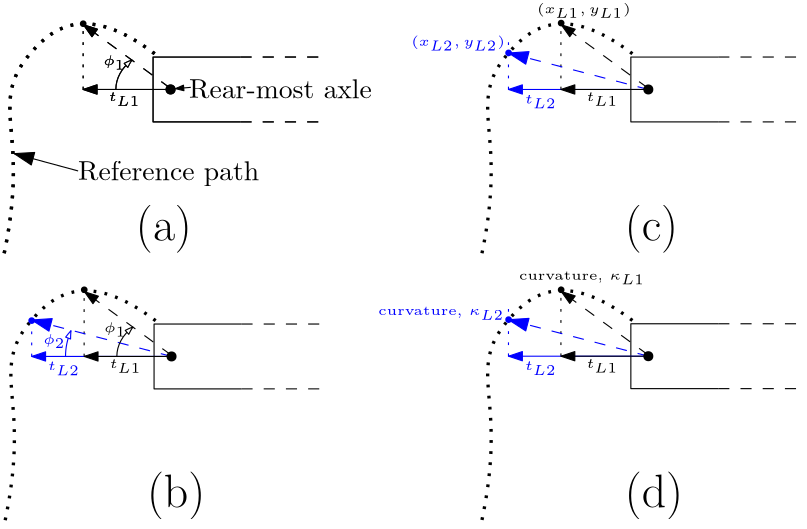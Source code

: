 <?xml version="1.0"?>
<!DOCTYPE ipe SYSTEM "ipe.dtd">
<ipe version="70206" creator="Ipe 7.2.6">
<info created="D:20171127141227" modified="D:20171127183611"/>
<ipestyle name="basic">
<symbol name="arrow/arc(spx)">
<path stroke="sym-stroke" fill="sym-stroke" pen="sym-pen">
0 0 m
-1 0.333 l
-1 -0.333 l
h
</path>
</symbol>
<symbol name="arrow/farc(spx)">
<path stroke="sym-stroke" fill="white" pen="sym-pen">
0 0 m
-1 0.333 l
-1 -0.333 l
h
</path>
</symbol>
<symbol name="arrow/ptarc(spx)">
<path stroke="sym-stroke" fill="sym-stroke" pen="sym-pen">
0 0 m
-1 0.333 l
-0.8 0 l
-1 -0.333 l
h
</path>
</symbol>
<symbol name="arrow/fptarc(spx)">
<path stroke="sym-stroke" fill="white" pen="sym-pen">
0 0 m
-1 0.333 l
-0.8 0 l
-1 -0.333 l
h
</path>
</symbol>
<symbol name="mark/circle(sx)" transformations="translations">
<path fill="sym-stroke">
0.6 0 0 0.6 0 0 e
0.4 0 0 0.4 0 0 e
</path>
</symbol>
<symbol name="mark/disk(sx)" transformations="translations">
<path fill="sym-stroke">
0.6 0 0 0.6 0 0 e
</path>
</symbol>
<symbol name="mark/fdisk(sfx)" transformations="translations">
<group>
<path fill="sym-fill">
0.5 0 0 0.5 0 0 e
</path>
<path fill="sym-stroke" fillrule="eofill">
0.6 0 0 0.6 0 0 e
0.4 0 0 0.4 0 0 e
</path>
</group>
</symbol>
<symbol name="mark/box(sx)" transformations="translations">
<path fill="sym-stroke" fillrule="eofill">
-0.6 -0.6 m
0.6 -0.6 l
0.6 0.6 l
-0.6 0.6 l
h
-0.4 -0.4 m
0.4 -0.4 l
0.4 0.4 l
-0.4 0.4 l
h
</path>
</symbol>
<symbol name="mark/square(sx)" transformations="translations">
<path fill="sym-stroke">
-0.6 -0.6 m
0.6 -0.6 l
0.6 0.6 l
-0.6 0.6 l
h
</path>
</symbol>
<symbol name="mark/fsquare(sfx)" transformations="translations">
<group>
<path fill="sym-fill">
-0.5 -0.5 m
0.5 -0.5 l
0.5 0.5 l
-0.5 0.5 l
h
</path>
<path fill="sym-stroke" fillrule="eofill">
-0.6 -0.6 m
0.6 -0.6 l
0.6 0.6 l
-0.6 0.6 l
h
-0.4 -0.4 m
0.4 -0.4 l
0.4 0.4 l
-0.4 0.4 l
h
</path>
</group>
</symbol>
<symbol name="mark/cross(sx)" transformations="translations">
<group>
<path fill="sym-stroke">
-0.43 -0.57 m
0.57 0.43 l
0.43 0.57 l
-0.57 -0.43 l
h
</path>
<path fill="sym-stroke">
-0.43 0.57 m
0.57 -0.43 l
0.43 -0.57 l
-0.57 0.43 l
h
</path>
</group>
</symbol>
<symbol name="arrow/fnormal(spx)">
<path stroke="sym-stroke" fill="white" pen="sym-pen">
0 0 m
-1 0.333 l
-1 -0.333 l
h
</path>
</symbol>
<symbol name="arrow/pointed(spx)">
<path stroke="sym-stroke" fill="sym-stroke" pen="sym-pen">
0 0 m
-1 0.333 l
-0.8 0 l
-1 -0.333 l
h
</path>
</symbol>
<symbol name="arrow/fpointed(spx)">
<path stroke="sym-stroke" fill="white" pen="sym-pen">
0 0 m
-1 0.333 l
-0.8 0 l
-1 -0.333 l
h
</path>
</symbol>
<symbol name="arrow/linear(spx)">
<path stroke="sym-stroke" pen="sym-pen">
-1 0.333 m
0 0 l
-1 -0.333 l
</path>
</symbol>
<symbol name="arrow/fdouble(spx)">
<path stroke="sym-stroke" fill="white" pen="sym-pen">
0 0 m
-1 0.333 l
-1 -0.333 l
h
-1 0 m
-2 0.333 l
-2 -0.333 l
h
</path>
</symbol>
<symbol name="arrow/double(spx)">
<path stroke="sym-stroke" fill="sym-stroke" pen="sym-pen">
0 0 m
-1 0.333 l
-1 -0.333 l
h
-1 0 m
-2 0.333 l
-2 -0.333 l
h
</path>
</symbol>
<pen name="heavier" value="0.8"/>
<pen name="fat" value="1.2"/>
<pen name="ultrafat" value="2"/>
<symbolsize name="large" value="5"/>
<symbolsize name="small" value="2"/>
<symbolsize name="tiny" value="1.1"/>
<arrowsize name="large" value="10"/>
<arrowsize name="small" value="5"/>
<arrowsize name="tiny" value="3"/>
<color name="red" value="1 0 0"/>
<color name="green" value="0 1 0"/>
<color name="blue" value="0 0 1"/>
<color name="yellow" value="1 1 0"/>
<color name="orange" value="1 0.647 0"/>
<color name="gold" value="1 0.843 0"/>
<color name="purple" value="0.627 0.125 0.941"/>
<color name="gray" value="0.745"/>
<color name="brown" value="0.647 0.165 0.165"/>
<color name="navy" value="0 0 0.502"/>
<color name="pink" value="1 0.753 0.796"/>
<color name="seagreen" value="0.18 0.545 0.341"/>
<color name="turquoise" value="0.251 0.878 0.816"/>
<color name="violet" value="0.933 0.51 0.933"/>
<color name="darkblue" value="0 0 0.545"/>
<color name="darkcyan" value="0 0.545 0.545"/>
<color name="darkgray" value="0.663"/>
<color name="darkgreen" value="0 0.392 0"/>
<color name="darkmagenta" value="0.545 0 0.545"/>
<color name="darkorange" value="1 0.549 0"/>
<color name="darkred" value="0.545 0 0"/>
<color name="lightblue" value="0.678 0.847 0.902"/>
<color name="lightcyan" value="0.878 1 1"/>
<color name="lightgray" value="0.827"/>
<color name="lightgreen" value="0.565 0.933 0.565"/>
<color name="lightyellow" value="1 1 0.878"/>
<dashstyle name="dashed" value="[4] 0"/>
<dashstyle name="dotted" value="[1 3] 0"/>
<dashstyle name="dash dotted" value="[4 2 1 2] 0"/>
<dashstyle name="dash dot dotted" value="[4 2 1 2 1 2] 0"/>
<textsize name="large" value="\large"/>
<textsize name="Large" value="\Large"/>
<textsize name="LARGE" value="\LARGE"/>
<textsize name="huge" value="\huge"/>
<textsize name="Huge" value="\Huge"/>
<textsize name="small" value="\small"/>
<textsize name="footnote" value="\footnotesize"/>
<textsize name="tiny" value="\tiny"/>
<textstyle name="center" begin="\begin{center}" end="\end{center}"/>
<textstyle name="itemize" begin="\begin{itemize}" end="\end{itemize}"/>
<textstyle name="item" begin="\begin{itemize}\item{}" end="\end{itemize}"/>
<gridsize name="4 pts" value="4"/>
<gridsize name="8 pts (~3 mm)" value="8"/>
<gridsize name="16 pts (~6 mm)" value="16"/>
<gridsize name="32 pts (~12 mm)" value="32"/>
<gridsize name="10 pts (~3.5 mm)" value="10"/>
<gridsize name="20 pts (~7 mm)" value="20"/>
<gridsize name="14 pts (~5 mm)" value="14"/>
<gridsize name="28 pts (~10 mm)" value="28"/>
<gridsize name="56 pts (~20 mm)" value="56"/>
<anglesize name="90 deg" value="90"/>
<anglesize name="60 deg" value="60"/>
<anglesize name="45 deg" value="45"/>
<anglesize name="30 deg" value="30"/>
<anglesize name="22.5 deg" value="22.5"/>
<opacity name="10%" value="0.1"/>
<opacity name="30%" value="0.3"/>
<opacity name="50%" value="0.5"/>
<opacity name="75%" value="0.75"/>
<tiling name="falling" angle="-60" step="4" width="1"/>
<tiling name="rising" angle="30" step="4" width="1"/>
</ipestyle>
<page>
<layer name="alpha"/>
<view layers="alpha" active="alpha"/>
<path layer="alpha" matrix="1.5157 0 0 2.30724 -70.4268 -786.411" stroke="black" dash="dotted" pen="fat">
128 672 m
112 680
96 672
92 664
96 652
92 640 c
</path>
<path matrix="1.57344 0 0 1.9455 -59.495 -521.178" stroke="black">
136 660 m
116 660 l
116 648 l
136 648 l
</path>
<path matrix="2.62239 0 0 1.45913 -202.153 -200.17" stroke="black" dash="dashed">
136 660 m
148 660 l
</path>
<path matrix="2.62239 0 0 1.45913 -202.153 -206.007" stroke="black" dash="dashed">
136 648 m
148 648 l
</path>
<path matrix="-1.72944 0 0 1.53726 277.71 -251.112" stroke="black" dash="dotted">
104 652 m
104 668 l
</path>
<path matrix="1.57344 0 0 1.45913 -65.7887 -200.17" stroke="black" dash="dashed" arrow="normal/small">
123.94 652.316 m
104.077 667.965 l
</path>
<path matrix="1.64113 0 0 1.24389 -74.1828 -59.8065" stroke="black" arrow="farc/tiny">
112 652 m
12 0 0 -12 124 652 115.515 660.485 a
</path>
<text matrix="1.57344 0 0 1.45913 -71.9636 -184.881" transformations="translations" pos="112.497 647.469" stroke="black" type="label" width="10.433" height="3.464" depth="1.49" valign="baseline" size="tiny">$\phi_1$

</text>
<text matrix="1.57344 0 0 1.45913 -71.3006 -198.254" transformations="translations" pos="113.357 647.799" stroke="black" type="label" width="11.456" height="3.062" depth="1.69" valign="baseline" size="tiny" style="math">t_{L1}</text>
<use matrix="1.57344 0 0 1.45913 -65.7894 -200.171" name="mark/disk(sx)" pos="124 652" size="normal" stroke="black"/>
<path matrix="1.57344 0 0 1.45913 -65.7894 -200.171" stroke="black" arrow="normal/small">
124 652 m
104 652 l
</path>
<path matrix="1.5157 0 0 2.30724 -70.4268 -786.411" stroke="black" dash="dotted" pen="fat">
128 672 m
112 680
96 672
92 664
96 652
92 640 c
</path>
<path matrix="1.57344 0 0 1.9455 -59.495 -521.178" stroke="black">
136 660 m
116 660 l
116 648 l
136 648 l
</path>
<path matrix="2.62239 0 0 1.45913 -202.153 -200.17" stroke="black" dash="dashed">
136 660 m
148 660 l
</path>
<path matrix="2.62239 0 0 1.45913 -202.153 -206.007" stroke="black" dash="dashed">
136 648 m
148 648 l
</path>
<path matrix="-1.72944 0 0 1.53726 277.71 -251.112" stroke="black" dash="dotted">
104 652 m
104 668 l
</path>
<path matrix="1.57344 0 0 1.45913 -65.7887 -200.17" stroke="black" dash="dashed" arrow="normal/small">
123.94 652.316 m
104.077 667.965 l
</path>
<path matrix="1.64113 0 0 1.24389 -74.1828 -59.8065" stroke="black" arrow="farc/tiny">
112 652 m
12 0 0 -12 124 652 115.515 660.485 a
</path>
<text matrix="1.57344 0 0 1.45913 -71.9636 -184.881" transformations="translations" pos="112.497 647.469" stroke="black" type="label" width="10.433" height="3.464" depth="1.49" valign="baseline" size="tiny">$\phi_1$

</text>
<text matrix="1.57344 0 0 1.45913 -71.3006 -198.254" transformations="translations" pos="113.357 647.799" stroke="black" type="label" width="11.456" height="3.062" depth="1.69" valign="baseline" size="tiny" style="math">t_{L1}</text>
<use matrix="1.57344 0 0 1.45913 -65.7894 -200.171" name="mark/disk(sx)" pos="124 652" size="normal" stroke="black"/>
<path matrix="1.57344 0 0 1.45913 -65.7894 -200.171" stroke="black" arrow="normal/small">
124 652 m
104 652 l
</path>
<path matrix="1.5157 0 0 2.30724 -70.0703 -882.523" stroke="black" dash="dotted" pen="fat">
128 672 m
112 680
96 672
92 664
96 652
92 640 c
</path>
<path matrix="1.57344 0 0 1.9455 -59.1385 -617.29" stroke="black">
136 660 m
116 660 l
116 648 l
136 648 l
</path>
<path matrix="2.62239 0 0 1.45913 -201.797 -296.282" stroke="black" dash="dashed">
136 660 m
148 660 l
</path>
<path matrix="2.62239 0 0 1.45913 -201.797 -302.118" stroke="black" dash="dashed">
136 648 m
148 648 l
</path>
<path matrix="-1.72944 0 0 1.53726 278.066 -347.224" stroke="black" dash="dotted">
104 652 m
104 668 l
</path>
<path matrix="1.57344 0 0 1.45913 -65.4323 -296.282" stroke="black" dash="dashed" arrow="normal/small">
123.94 652.316 m
104.077 667.965 l
</path>
<path matrix="2.5175 0 0 1.45913 -182.496 -296.282" stroke="blue" arrow="normal/small">
124 652 m
104 652 l
</path>
<path matrix="5.05748 0 0 0.851688 -446.654 99.7693" stroke="blue" dash="dotted">
104 652 m
104 668 l
</path>
<path matrix="1.57344 0 0 1.45913 -65.4323 -296.282" stroke="blue" dash="dashed" arrow="normal/normal">
124 652 m
92.0165 660.999 l
</path>
<path matrix="1.64113 0 0 1.24389 -73.8263 -155.918" stroke="black" arrow="farc/tiny">
112 652 m
12 0 0 -12 124 652 115.515 660.485 a
</path>
<path matrix="1.59048 0 0 1.22158 -67.5454 -141.401" stroke="blue" arrow="farc/tiny">
100 652 m
24 0 0 -24 124 652 101.232 659.589 a
</path>
<text matrix="1.57344 0 0 1.45913 -71.6071 -280.993" transformations="translations" pos="112.497 647.469" stroke="black" type="label" width="10.433" height="3.464" depth="1.49" valign="baseline" size="tiny">$\phi_1$

</text>
<text matrix="1.57344 0 0 1.45913 -93.5544 -285.183" transformations="translations" pos="112.497 647.469" stroke="blue" type="label" width="10.433" height="3.464" depth="1.49" valign="baseline" size="tiny">$\phi_2
$

</text>
<text matrix="1.57344 0 0 1.45913 -93.1188 -295.209" transformations="translations" pos="113.357 647.799" stroke="blue" type="label" width="11.456" height="3.062" depth="1.69" valign="baseline" size="tiny" style="math">t_{L2}</text>
<text matrix="1.57344 0 0 1.45913 -70.9441 -294.366" transformations="translations" pos="113.357 647.799" stroke="black" type="label" width="11.456" height="3.062" depth="1.69" valign="baseline" size="tiny" style="math">t_{L1}</text>
<use matrix="1.57344 0 0 1.45913 -65.433 -296.282" name="mark/disk(sx)" pos="124 652" size="normal" stroke="black"/>
<path matrix="1.57344 0 0 1.45913 -65.433 -296.282" stroke="black" arrow="normal/small">
124 652 m
104 652 l
</path>
<path matrix="1.5157 0 0 2.30724 101.573 -786.411" stroke="black" dash="dotted" pen="fat">
128 672 m
112 680
96 672
92 664
96 652
92 640 c
</path>
<path matrix="1.57344 0 0 1.9455 112.505 -521.178" stroke="black">
136 660 m
116 660 l
116 648 l
136 648 l
</path>
<path matrix="2.62239 0 0 1.45913 -30.1531 -200.17" stroke="black" dash="dashed">
136 660 m
148 660 l
</path>
<path matrix="2.62239 0 0 1.45913 -30.1531 -206.007" stroke="black" dash="dashed">
136 648 m
148 648 l
</path>
<path matrix="-0.799116 0 0 1.77445 352.957 -405.759" stroke="black" dash="dotted">
104 652 m
104 668 l
</path>
<path matrix="1.57344 0 0 1.45913 106.211 -200.17" stroke="black" dash="dashed" arrow="normal/small">
123.94 652.316 m
104.077 667.965 l
</path>
<path matrix="2.5175 0 0 1.45913 -10.8523 -200.17" stroke="blue" arrow="normal/small">
124 652 m
104 652 l
</path>
<path matrix="-0.328802 0 0 1.09259 285.163 38.8146" stroke="blue" dash="dotted">
104 652 m
104 668 l
</path>
<path matrix="1.57344 0 0 1.45913 106.211 -200.17" stroke="blue" dash="dashed" arrow="normal/normal">
124 652 m
92.0165 660.999 l
</path>
<text matrix="1.57344 0 0 1.45913 78.5247 -199.098" transformations="translations" pos="113.357 647.799" stroke="blue" type="label" width="11.456" height="3.062" depth="1.69" valign="baseline" size="tiny" style="math">t_{L2}</text>
<text matrix="1.57344 0 0 1.45913 100.699 -198.254" transformations="translations" pos="113.357 647.799" stroke="black" type="label" width="11.456" height="3.062" depth="1.69" valign="baseline" size="tiny" style="math">t_{L1}</text>
<use matrix="1.57344 0 0 1.45913 106.211 -200.171" name="mark/disk(sx)" pos="124 652" size="normal" stroke="black"/>
<path matrix="1.57344 0 0 1.45913 106.211 -200.171" stroke="black" arrow="normal/small">
124 652 m
104 652 l
</path>
<text matrix="1 0 0 1 -12 0" transformations="translations" pos="148 748" stroke="black" type="label" width="65.809" height="6.918" depth="0" valign="baseline">Rear-most axle</text>
<path matrix="1.38565 0.113636 -3.46533 68.9069 2554.08 -51081.5" stroke="black" arrow="normal/tiny">
136 752 m
132 752 l
</path>
<text matrix="1 0 0 1 -10.608 -9.23132" transformations="translations" pos="106.647 727.707" stroke="black" type="label" width="65.2" height="6.926" depth="1.93" valign="baseline">Reference path</text>
<path matrix="0.95876 0 0 1.55809 3.99822 -406.206" stroke="black" arrow="normal/normal">
96 724 m
72 728 l
</path>
<use matrix="1 0 0 1 1.93339 -0.915815" name="mark/disk(sx)" pos="268 776" size="small" stroke="black"/>
<use matrix="1 0 0 1 -16.9861 -11.6512" name="mark/disk(sx)" pos="268 776" size="small" stroke="blue"/>
<text matrix="1 0 0 1 -19.4498 -3.24163" transformations="translations" pos="280.654 781.899" stroke="black" type="label" width="33.781" height="3.734" depth="1.69" valign="baseline" size="tiny" style="math">(x_{L1},y_{L1})</text>
<text matrix="0.977159 0.212509 -0.212509 0.977159 107.894 -56.7498" transformations="translations" pos="280.654 781.899" stroke="blue" type="label" width="33.781" height="3.734" depth="1.69" valign="baseline" size="tiny" style="math">(x_{L2},y_{L2})</text>
<path matrix="1.5157 0 0 2.30724 101.573 -882.434" stroke="black" dash="dotted" pen="fat">
128 672 m
112 680
96 672
92 664
96 652
92 640 c
</path>
<path matrix="1.57344 0 0 1.9455 112.505 -617.201" stroke="black">
136 660 m
116 660 l
116 648 l
136 648 l
</path>
<path matrix="2.62239 0 0 1.45913 -30.1531 -296.192" stroke="black" dash="dashed">
136 660 m
148 660 l
</path>
<path matrix="2.62239 0 0 1.45913 -30.1531 -302.029" stroke="black" dash="dashed">
136 648 m
148 648 l
</path>
<path matrix="-0.799116 0 0 1.77445 352.957 -501.781" stroke="black" dash="dotted">
104 652 m
104 668 l
</path>
<path matrix="1.57344 0 0 1.45913 106.211 -296.192" stroke="black" dash="dashed" arrow="normal/small">
123.94 652.316 m
104.077 667.965 l
</path>
<path matrix="2.5175 0 0 1.45913 -10.8523 -296.192" stroke="blue" arrow="normal/small">
124 652 m
104 652 l
</path>
<path matrix="-0.328802 0 0 1.09259 285.163 -57.2078" stroke="blue" dash="dotted">
104 652 m
104 668 l
</path>
<path matrix="1.57344 0 0 1.45913 106.211 -296.192" stroke="blue" dash="dashed" arrow="normal/normal">
124 652 m
92.0165 660.999 l
</path>
<text matrix="1.57344 0 0 1.45913 78.5247 -295.12" transformations="translations" pos="113.357 647.799" stroke="blue" type="label" width="11.456" height="3.062" depth="1.69" valign="baseline" size="tiny" style="math">t_{L2}</text>
<text matrix="1.57344 0 0 1.45913 100.699 -294.276" transformations="translations" pos="113.357 647.799" stroke="black" type="label" width="11.456" height="3.062" depth="1.69" valign="baseline" size="tiny" style="math">t_{L1}</text>
<use matrix="1.57344 0 0 1.45913 106.211 -296.193" name="mark/disk(sx)" pos="124 652" size="normal" stroke="black"/>
<path matrix="1.57344 0 0 1.45913 106.211 -296.193" stroke="black" arrow="normal/small">
124 652 m
104 652 l
</path>
<use matrix="1 0 0 1 1.93339 -96.9382" name="mark/disk(sx)" pos="268 776" size="small" stroke="black"/>
<use matrix="1 0 0 1 -16.9861 -107.674" name="mark/disk(sx)" pos="268 776" size="small" stroke="blue"/>
<text matrix="1 0 0 1 -25.8986 -99.178" transformations="translations" pos="280.654 781.899" stroke="black" type="label" width="45.392" height="3.062" depth="1.69" valign="baseline" size="tiny">curvature, $\kappa_{L1}$</text>
<text matrix="1 0 0 1 -76.5351 -111.921" transformations="translations" pos="280.654 781.899" stroke="blue" type="label" width="45.392" height="3.062" depth="1.69" valign="baseline" size="tiny">curvature, $\kappa_{L2}$</text>
<use matrix="1 0 0 1 -170.128 -1.1459" name="mark/disk(sx)" pos="268 776" size="small" stroke="black"/>
<use matrix="1 0 0 1 -169.752 -96.9311" name="mark/disk(sx)" pos="268 776" size="small" stroke="black"/>
<use matrix="1 0 0 1 -188.682 -108.032" name="mark/disk(sx)" pos="268 776" size="small" stroke="blue"/>
<text matrix="1 0 0 1 -12 -4" pos="128.816 700.699" stroke="black" type="label" width="20.088" height="12.896" depth="4.29" valign="baseline" size="LARGE">(a)</text>
<text matrix="1 0 0 1 164 -4" pos="128.816 700.699" stroke="black" type="label" width="19.189" height="12.896" depth="4.29" valign="baseline" size="LARGE">(c)</text>
<text matrix="1 0 0 1 -8 -100" pos="128.816 700.699" stroke="black" type="label" width="20.988" height="12.896" depth="4.29" valign="baseline" size="LARGE">(b)</text>
<text matrix="1 0 0 1 164 -100" pos="128.816 700.699" stroke="black" type="label" width="20.988" height="12.896" depth="4.29" valign="baseline" size="LARGE">(d)</text>
</page>
</ipe>
